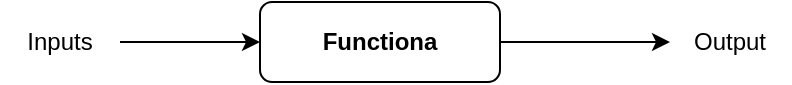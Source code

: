 <mxfile version="16.5.2" type="device" pages="4"><diagram id="hsyNpyRyJTjUMFK70wxw" name="Page-1"><mxGraphModel dx="1038" dy="579" grid="1" gridSize="10" guides="1" tooltips="1" connect="1" arrows="1" fold="1" page="1" pageScale="1" pageWidth="827" pageHeight="1169" math="0" shadow="0"><root><mxCell id="0"/><mxCell id="1" parent="0"/><mxCell id="WeBnEhm-hxTHZ3uwG5Qv-5" value="" style="edgeStyle=orthogonalEdgeStyle;rounded=0;orthogonalLoop=1;jettySize=auto;html=1;" parent="1" source="WeBnEhm-hxTHZ3uwG5Qv-1" target="WeBnEhm-hxTHZ3uwG5Qv-3" edge="1"><mxGeometry relative="1" as="geometry"/></mxCell><mxCell id="WeBnEhm-hxTHZ3uwG5Qv-1" value="Functiona" style="rounded=1;whiteSpace=wrap;html=1;fontStyle=1;fontSize=12;" parent="1" vertex="1"><mxGeometry x="360" y="190" width="120" height="40" as="geometry"/></mxCell><mxCell id="WeBnEhm-hxTHZ3uwG5Qv-4" value="" style="edgeStyle=orthogonalEdgeStyle;rounded=0;orthogonalLoop=1;jettySize=auto;html=1;" parent="1" source="WeBnEhm-hxTHZ3uwG5Qv-2" target="WeBnEhm-hxTHZ3uwG5Qv-1" edge="1"><mxGeometry relative="1" as="geometry"/></mxCell><mxCell id="WeBnEhm-hxTHZ3uwG5Qv-2" value="Inputs" style="text;html=1;strokeColor=none;fillColor=none;align=center;verticalAlign=middle;whiteSpace=wrap;rounded=0;" parent="1" vertex="1"><mxGeometry x="230" y="195" width="60" height="30" as="geometry"/></mxCell><mxCell id="WeBnEhm-hxTHZ3uwG5Qv-3" value="Output" style="text;html=1;strokeColor=none;fillColor=none;align=center;verticalAlign=middle;whiteSpace=wrap;rounded=0;" parent="1" vertex="1"><mxGeometry x="565" y="195" width="60" height="30" as="geometry"/></mxCell></root></mxGraphModel></diagram><diagram id="7RSyfGgVlybL7doBMe5u" name="Page-2"><mxGraphModel dx="1221" dy="681" grid="1" gridSize="10" guides="1" tooltips="1" connect="1" arrows="1" fold="1" page="1" pageScale="1" pageWidth="827" pageHeight="1169" math="0" shadow="0"><root><mxCell id="PNDTk3BeWDkKNYhmIZ0i-0"/><mxCell id="PNDTk3BeWDkKNYhmIZ0i-1" parent="PNDTk3BeWDkKNYhmIZ0i-0"/><mxCell id="PNDTk3BeWDkKNYhmIZ0i-2" value="Java + Kotlin Compilation" style="text;html=1;strokeColor=none;fillColor=none;align=center;verticalAlign=middle;whiteSpace=wrap;rounded=0;fontFamily=Verdana;fontSize=14;fontColor=#CC6600;fontStyle=1" vertex="1" parent="PNDTk3BeWDkKNYhmIZ0i-1"><mxGeometry x="149" y="411" width="210" height="30" as="geometry"/></mxCell><mxCell id="PNDTk3BeWDkKNYhmIZ0i-3" value="" style="shape=note;whiteSpace=wrap;html=1;backgroundOutline=1;darkOpacity=0.05;fontFamily=Verdana;fontSize=12;fontColor=#000000;" vertex="1" parent="PNDTk3BeWDkKNYhmIZ0i-1"><mxGeometry x="330" y="470" width="48" height="60" as="geometry"/></mxCell><mxCell id="PNDTk3BeWDkKNYhmIZ0i-13" style="edgeStyle=orthogonalEdgeStyle;rounded=0;orthogonalLoop=1;jettySize=auto;html=1;entryX=0.23;entryY=0.41;entryDx=0;entryDy=0;entryPerimeter=0;fontFamily=Verdana;fontSize=12;fontColor=#000000;" edge="1" parent="PNDTk3BeWDkKNYhmIZ0i-1" source="PNDTk3BeWDkKNYhmIZ0i-4" target="PNDTk3BeWDkKNYhmIZ0i-11"><mxGeometry relative="1" as="geometry"/></mxCell><mxCell id="PNDTk3BeWDkKNYhmIZ0i-4" value="" style="shape=note;whiteSpace=wrap;html=1;backgroundOutline=1;darkOpacity=0.05;fontFamily=Verdana;fontSize=12;fontColor=#000000;" vertex="1" parent="PNDTk3BeWDkKNYhmIZ0i-1"><mxGeometry x="330" y="560" width="48" height="60" as="geometry"/></mxCell><mxCell id="PNDTk3BeWDkKNYhmIZ0i-5" value="" style="shape=note;whiteSpace=wrap;html=1;backgroundOutline=1;darkOpacity=0.05;fontFamily=Verdana;fontSize=12;fontColor=#000000;" vertex="1" parent="PNDTk3BeWDkKNYhmIZ0i-1"><mxGeometry x="330" y="650" width="48" height="60" as="geometry"/></mxCell><mxCell id="PNDTk3BeWDkKNYhmIZ0i-9" value="javac" style="edgeStyle=orthogonalEdgeStyle;rounded=0;orthogonalLoop=1;jettySize=auto;html=1;entryX=0;entryY=0.5;entryDx=0;entryDy=0;entryPerimeter=0;fontFamily=Verdana;fontSize=12;fontColor=#000000;" edge="1" parent="PNDTk3BeWDkKNYhmIZ0i-1" source="PNDTk3BeWDkKNYhmIZ0i-7" target="PNDTk3BeWDkKNYhmIZ0i-3"><mxGeometry relative="1" as="geometry"/></mxCell><mxCell id="PNDTk3BeWDkKNYhmIZ0i-7" value="Java" style="shape=note;size=20;whiteSpace=wrap;html=1;fontFamily=Verdana;fontSize=12;fontColor=#000000;" vertex="1" parent="PNDTk3BeWDkKNYhmIZ0i-1"><mxGeometry x="169" y="470" width="54" height="60" as="geometry"/></mxCell><mxCell id="PNDTk3BeWDkKNYhmIZ0i-10" value="kotlinc-jvm" style="edgeStyle=orthogonalEdgeStyle;rounded=0;orthogonalLoop=1;jettySize=auto;html=1;entryX=0;entryY=0.5;entryDx=0;entryDy=0;entryPerimeter=0;fontFamily=Verdana;fontSize=12;fontColor=#000000;" edge="1" parent="PNDTk3BeWDkKNYhmIZ0i-1" source="PNDTk3BeWDkKNYhmIZ0i-8" target="PNDTk3BeWDkKNYhmIZ0i-5"><mxGeometry relative="1" as="geometry"/></mxCell><mxCell id="PNDTk3BeWDkKNYhmIZ0i-8" value="Kotlin" style="shape=note;size=20;whiteSpace=wrap;html=1;fontFamily=Verdana;fontSize=12;fontColor=#000000;" vertex="1" parent="PNDTk3BeWDkKNYhmIZ0i-1"><mxGeometry x="169" y="650" width="54" height="60" as="geometry"/></mxCell><mxCell id="PNDTk3BeWDkKNYhmIZ0i-17" value="" style="edgeStyle=orthogonalEdgeStyle;rounded=0;orthogonalLoop=1;jettySize=auto;html=1;fontFamily=Verdana;fontSize=12;fontColor=#000000;" edge="1" parent="PNDTk3BeWDkKNYhmIZ0i-1" source="PNDTk3BeWDkKNYhmIZ0i-11" target="PNDTk3BeWDkKNYhmIZ0i-15"><mxGeometry relative="1" as="geometry"/></mxCell><mxCell id="PNDTk3BeWDkKNYhmIZ0i-11" value="JVM" style="verticalLabelPosition=bottom;html=1;verticalAlign=top;align=center;strokeColor=none;fillColor=#00BEF2;shape=mxgraph.azure.automation;pointerEvents=1;fontFamily=Verdana;fontSize=12;fontColor=#000000;" vertex="1" parent="PNDTk3BeWDkKNYhmIZ0i-1"><mxGeometry x="505" y="571" width="50" height="45" as="geometry"/></mxCell><mxCell id="PNDTk3BeWDkKNYhmIZ0i-14" style="edgeStyle=orthogonalEdgeStyle;rounded=0;orthogonalLoop=1;jettySize=auto;html=1;entryX=0.05;entryY=0.95;entryDx=0;entryDy=0;entryPerimeter=0;fontFamily=Verdana;fontSize=12;fontColor=#000000;" edge="1" parent="PNDTk3BeWDkKNYhmIZ0i-1" source="PNDTk3BeWDkKNYhmIZ0i-12" target="PNDTk3BeWDkKNYhmIZ0i-11"><mxGeometry relative="1" as="geometry"/></mxCell><mxCell id="PNDTk3BeWDkKNYhmIZ0i-12" value="Kotlin Runtime" style="verticalLabelPosition=bottom;html=1;verticalAlign=top;align=center;strokeColor=none;fillColor=#00BEF2;shape=mxgraph.azure.startup_task;pointerEvents=1;fontFamily=Verdana;fontSize=12;fontColor=#000000;" vertex="1" parent="PNDTk3BeWDkKNYhmIZ0i-1"><mxGeometry x="425" y="650" width="47.5" height="50" as="geometry"/></mxCell><mxCell id="PNDTk3BeWDkKNYhmIZ0i-15" value="Output" style="text;html=1;strokeColor=none;fillColor=none;align=center;verticalAlign=middle;whiteSpace=wrap;rounded=0;fontFamily=Verdana;fontSize=12;fontColor=#000000;" vertex="1" parent="PNDTk3BeWDkKNYhmIZ0i-1"><mxGeometry x="619" y="578" width="60" height="30" as="geometry"/></mxCell><mxCell id="PNDTk3BeWDkKNYhmIZ0i-18" value="Byte Code (.class files)" style="text;html=1;strokeColor=none;fillColor=none;align=center;verticalAlign=middle;whiteSpace=wrap;rounded=0;fontFamily=Verdana;fontSize=12;fontColor=#000000;fontStyle=1" vertex="1" parent="PNDTk3BeWDkKNYhmIZ0i-1"><mxGeometry x="279" y="736" width="210" height="30" as="geometry"/></mxCell></root></mxGraphModel></diagram><diagram id="gaCAFsDhGE54aKdW_EXY" name="Page-3"><mxGraphModel dx="865" dy="483" grid="1" gridSize="10" guides="1" tooltips="1" connect="1" arrows="1" fold="1" page="1" pageScale="1" pageWidth="827" pageHeight="1169" math="0" shadow="0"><root><mxCell id="eMz4RtTIrNbaCR_rzPWU-0"/><mxCell id="eMz4RtTIrNbaCR_rzPWU-1" parent="eMz4RtTIrNbaCR_rzPWU-0"/><mxCell id="eMz4RtTIrNbaCR_rzPWU-3" value="&lt;b style=&quot;font-weight: normal&quot; id=&quot;docs-internal-guid-5cc09bc9-7fff-b22a-a557-b91e1d5cc7d3&quot;&gt;&lt;p dir=&quot;ltr&quot; style=&quot;line-height: 1.38 ; margin-top: 0pt ; margin-bottom: 0pt&quot;&gt;&lt;span style=&quot;font-size: 13pt; font-family: &amp;quot;courier new&amp;quot;; color: rgb(0, 51, 179); background-color: rgb(255, 255, 255); font-weight: 400; font-style: normal; font-variant: normal; text-decoration: none; vertical-align: baseline;&quot;&gt;fun &lt;/span&gt;&lt;span style=&quot;font-size: 13pt; font-family: &amp;quot;courier new&amp;quot;; color: rgb(0, 98, 122); background-color: rgb(255, 255, 255); font-weight: 400; font-style: normal; font-variant: normal; text-decoration: none; vertical-align: baseline;&quot;&gt;main&lt;/span&gt;&lt;span style=&quot;font-size: 13pt; font-family: &amp;quot;courier new&amp;quot;; color: rgb(8, 8, 8); background-color: rgb(255, 255, 255); font-weight: 400; font-style: normal; font-variant: normal; text-decoration: none; vertical-align: baseline;&quot;&gt;(args: &lt;/span&gt;&lt;span style=&quot;font-size: 13pt; font-family: &amp;quot;courier new&amp;quot;; color: rgb(0, 0, 0); background-color: rgb(255, 255, 255); font-weight: 400; font-style: normal; font-variant: normal; text-decoration: none; vertical-align: baseline;&quot;&gt;Array&lt;/span&gt;&lt;span style=&quot;font-size: 13pt; font-family: &amp;quot;courier new&amp;quot;; color: rgb(8, 8, 8); background-color: rgb(255, 255, 255); font-weight: 400; font-style: normal; font-variant: normal; text-decoration: none; vertical-align: baseline;&quot;&gt;&amp;lt;&lt;/span&gt;&lt;span style=&quot;font-size: 13pt; font-family: &amp;quot;courier new&amp;quot;; color: rgb(0, 0, 0); background-color: rgb(255, 255, 255); font-weight: 400; font-style: normal; font-variant: normal; text-decoration: none; vertical-align: baseline;&quot;&gt;String&lt;/span&gt;&lt;span style=&quot;font-size: 13pt; font-family: &amp;quot;courier new&amp;quot;; color: rgb(8, 8, 8); background-color: rgb(255, 255, 255); font-weight: 400; font-style: normal; font-variant: normal; text-decoration: none; vertical-align: baseline;&quot;&gt;&amp;gt;) {&lt;/span&gt;&lt;/p&gt;&lt;p dir=&quot;ltr&quot; style=&quot;line-height: 1.38 ; margin-top: 0pt ; margin-bottom: 0pt&quot;&gt;&lt;span style=&quot;font-size: 13pt; font-family: &amp;quot;courier new&amp;quot;; color: rgb(8, 8, 8); background-color: rgb(255, 255, 255); font-weight: 400; font-style: normal; font-variant: normal; text-decoration: none; vertical-align: baseline;&quot;&gt;&amp;nbsp;&amp;nbsp;&amp;nbsp;&lt;/span&gt;&lt;span style=&quot;font-size: 13pt; font-family: &amp;quot;courier new&amp;quot;; color: rgb(0, 98, 122); background-color: rgb(255, 255, 255); font-weight: 400; font-style: italic; font-variant: normal; text-decoration: none; vertical-align: baseline;&quot;&gt;println&lt;/span&gt;&lt;span style=&quot;font-size: 13pt; font-family: &amp;quot;courier new&amp;quot;; color: rgb(8, 8, 8); background-color: rgb(255, 255, 255); font-weight: 400; font-style: normal; font-variant: normal; text-decoration: none; vertical-align: baseline;&quot;&gt;(&lt;/span&gt;&lt;span style=&quot;font-size: 13pt; font-family: &amp;quot;courier new&amp;quot;; color: rgb(6, 125, 23); background-color: rgb(255, 255, 255); font-weight: 400; font-style: normal; font-variant: normal; text-decoration: none; vertical-align: baseline;&quot;&gt;&quot;Hello, World!&quot;&lt;/span&gt;&lt;span style=&quot;font-size: 13pt; font-family: &amp;quot;courier new&amp;quot;; color: rgb(8, 8, 8); background-color: rgb(255, 255, 255); font-weight: 400; font-style: normal; font-variant: normal; text-decoration: none; vertical-align: baseline;&quot;&gt;)&lt;/span&gt;&lt;/p&gt;&lt;p dir=&quot;ltr&quot; style=&quot;line-height: 1.38 ; margin-top: 0pt ; margin-bottom: 0pt&quot;&gt;&lt;span style=&quot;font-size: 13pt; font-family: &amp;quot;courier new&amp;quot;; color: rgb(8, 8, 8); background-color: rgb(255, 255, 255); font-weight: 400; font-style: normal; font-variant: normal; text-decoration: none; vertical-align: baseline;&quot;&gt;}&lt;/span&gt;&lt;/p&gt;&lt;p dir=&quot;ltr&quot; style=&quot;line-height: 1.38 ; margin-top: 0pt ; margin-bottom: 0pt&quot;&gt;&lt;span style=&quot;font-size: 13pt; font-family: &amp;quot;courier new&amp;quot;; color: rgb(8, 8, 8); background-color: rgb(255, 255, 255); font-weight: 400; font-style: normal; font-variant: normal; text-decoration: none; vertical-align: baseline;&quot;&gt;Output: Hello, World!&lt;/span&gt;&lt;/p&gt;&lt;/b&gt;&lt;br class=&quot;Apple-interchange-newline&quot;&gt;" style="text;whiteSpace=wrap;html=1;fillColor=none;" vertex="1" parent="eMz4RtTIrNbaCR_rzPWU-1"><mxGeometry x="239" y="520" width="350" height="130" as="geometry"/></mxCell></root></mxGraphModel></diagram><diagram id="c7i4y_2dBCa2l9yugN6m" name="Page-4"><mxGraphModel dx="2595" dy="1448" grid="1" gridSize="10" guides="1" tooltips="1" connect="1" arrows="1" fold="1" page="1" pageScale="1" pageWidth="827" pageHeight="1169" math="0" shadow="0"><root><mxCell id="Z-CjbtHR75VqKgtT9k_0-0"/><mxCell id="Z-CjbtHR75VqKgtT9k_0-1" parent="Z-CjbtHR75VqKgtT9k_0-0"/><mxCell id="4w66vLV5gTYOEWK9XSA2-9" value="" style="group" vertex="1" connectable="0" parent="Z-CjbtHR75VqKgtT9k_0-1"><mxGeometry x="279" y="380" width="470" height="230" as="geometry"/></mxCell><mxCell id="4w66vLV5gTYOEWK9XSA2-3" value="&lt;p dir=&quot;ltr&quot; style=&quot;font-weight: 400 ; line-height: 1.38 ; text-align: justify ; margin-top: 0pt ; margin-bottom: 0pt&quot;&gt;&lt;span style=&quot;font-size: 13pt ; font-family: &amp;#34;courier new&amp;#34; ; color: rgb(0 , 51 , 179) ; background-color: rgb(255 , 255 , 255) ; vertical-align: baseline&quot;&gt;public class&amp;nbsp;&lt;/span&gt;&lt;span style=&quot;font-size: 13pt ; font-family: &amp;#34;courier new&amp;#34; ; background-color: rgb(255 , 255 , 255) ; vertical-align: baseline&quot;&gt;Tutorial&amp;nbsp;&lt;/span&gt;&lt;span style=&quot;font-size: 13pt ; font-family: &amp;#34;courier new&amp;#34; ; color: rgb(8 , 8 , 8) ; background-color: rgb(255 , 255 , 255) ; vertical-align: baseline&quot;&gt;{&lt;/span&gt;&lt;/p&gt;&lt;p dir=&quot;ltr&quot; style=&quot;font-weight: 400 ; line-height: 1.38 ; text-align: justify ; margin-top: 0pt ; margin-bottom: 0pt&quot;&gt;&lt;span style=&quot;font-size: 13pt ; font-family: &amp;#34;courier new&amp;#34; ; color: rgb(8 , 8 , 8) ; background-color: rgb(255 , 255 , 255) ; vertical-align: baseline&quot;&gt;&amp;nbsp;&amp;nbsp;&amp;nbsp;&lt;/span&gt;&lt;span style=&quot;font-size: 13pt ; font-family: &amp;#34;courier new&amp;#34; ; color: rgb(0 , 51 , 179) ; background-color: rgb(255 , 255 , 255) ; vertical-align: baseline&quot;&gt;public static void&amp;nbsp;&lt;/span&gt;&lt;span style=&quot;font-size: 13pt ; font-family: &amp;#34;courier new&amp;#34; ; color: rgb(0 , 98 , 122) ; background-color: rgb(255 , 255 , 255) ; vertical-align: baseline&quot;&gt;main&lt;/span&gt;&lt;span style=&quot;font-size: 13pt ; font-family: &amp;#34;courier new&amp;#34; ; color: rgb(8 , 8 , 8) ; background-color: rgb(255 , 255 , 255) ; vertical-align: baseline&quot;&gt;(&lt;/span&gt;&lt;span style=&quot;font-size: 13pt ; font-family: &amp;#34;courier new&amp;#34; ; background-color: rgb(255 , 255 , 255) ; vertical-align: baseline&quot;&gt;String&lt;/span&gt;&lt;span style=&quot;font-size: 13pt ; font-family: &amp;#34;courier new&amp;#34; ; color: rgb(8 , 8 , 8) ; background-color: rgb(255 , 255 , 255) ; vertical-align: baseline&quot;&gt;[] args) {&lt;/span&gt;&lt;/p&gt;&lt;p dir=&quot;ltr&quot; style=&quot;font-weight: 400 ; line-height: 1.38 ; text-align: justify ; margin-top: 0pt ; margin-bottom: 0pt&quot;&gt;&lt;span style=&quot;font-size: 13pt ; font-family: &amp;#34;courier new&amp;#34; ; color: rgb(8 , 8 , 8) ; background-color: rgb(255 , 255 , 255) ; vertical-align: baseline&quot;&gt;&amp;nbsp;&amp;nbsp;&amp;nbsp;&amp;nbsp;&amp;nbsp;&amp;nbsp;&amp;nbsp;&lt;/span&gt;&lt;span style=&quot;font-size: 13pt ; font-family: &amp;#34;courier new&amp;#34; ; background-color: rgb(255 , 255 , 255) ; vertical-align: baseline&quot;&gt;System&lt;/span&gt;&lt;span style=&quot;font-size: 13pt ; font-family: &amp;#34;courier new&amp;#34; ; color: rgb(8 , 8 , 8) ; background-color: rgb(255 , 255 , 255) ; vertical-align: baseline&quot;&gt;.&lt;/span&gt;&lt;span style=&quot;font-size: 13pt ; font-family: &amp;#34;courier new&amp;#34; ; color: rgb(135 , 16 , 148) ; background-color: rgb(255 , 255 , 255) ; font-style: italic ; vertical-align: baseline&quot;&gt;out&lt;/span&gt;&lt;span style=&quot;font-size: 13pt ; font-family: &amp;#34;courier new&amp;#34; ; color: rgb(8 , 8 , 8) ; background-color: rgb(255 , 255 , 255) ; vertical-align: baseline&quot;&gt;.println(&lt;/span&gt;&lt;span style=&quot;font-size: 13pt ; font-family: &amp;#34;courier new&amp;#34; ; color: rgb(6 , 125 , 23) ; background-color: rgb(255 , 255 , 255) ; vertical-align: baseline&quot;&gt;&quot;Hello, World!&quot;&lt;/span&gt;&lt;span style=&quot;font-size: 13pt ; font-family: &amp;#34;courier new&amp;#34; ; color: rgb(8 , 8 , 8) ; background-color: rgb(255 , 255 , 255) ; vertical-align: baseline&quot;&gt;);&lt;/span&gt;&lt;/p&gt;&lt;p dir=&quot;ltr&quot; style=&quot;font-weight: 400 ; line-height: 1.38 ; text-align: justify ; margin-top: 0pt ; margin-bottom: 0pt&quot;&gt;&lt;span style=&quot;font-size: 13pt ; font-family: &amp;#34;courier new&amp;#34; ; color: rgb(8 , 8 , 8) ; background-color: rgb(255 , 255 , 255) ; vertical-align: baseline&quot;&gt;&amp;nbsp;&amp;nbsp;&amp;nbsp;}&lt;/span&gt;&lt;/p&gt;&lt;p dir=&quot;ltr&quot; style=&quot;font-weight: 400 ; line-height: 1.38 ; text-align: justify ; margin-top: 0pt ; margin-bottom: 0pt&quot;&gt;&lt;span style=&quot;font-size: 13pt ; font-family: &amp;#34;courier new&amp;#34; ; color: rgb(8 , 8 , 8) ; background-color: rgb(255 , 255 , 255) ; vertical-align: baseline&quot;&gt;}&lt;/span&gt;&lt;/p&gt;&lt;p dir=&quot;ltr&quot; style=&quot;font-weight: 400 ; line-height: 1.38 ; text-align: justify ; margin-top: 0pt ; margin-bottom: 0pt&quot;&gt;&lt;span style=&quot;font-size: 13pt ; font-family: &amp;#34;courier new&amp;#34; ; color: rgb(8 , 8 , 8) ; background-color: rgb(255 , 255 , 255) ; vertical-align: baseline&quot;&gt;Output: Hello, World!&lt;/span&gt;&lt;/p&gt;&lt;div&gt;&lt;span style=&quot;font-size: 13pt ; font-family: &amp;#34;courier new&amp;#34; ; color: rgb(8 , 8 , 8) ; background-color: rgb(255 , 255 , 255) ; vertical-align: baseline&quot;&gt;&lt;br&gt;&lt;/span&gt;&lt;/div&gt;" style="shape=folder;fontStyle=1;spacingTop=10;tabWidth=110;tabHeight=30;tabPosition=left;html=1;fillColor=none;" vertex="1" parent="4w66vLV5gTYOEWK9XSA2-9"><mxGeometry width="470.0" height="230.0" as="geometry"/></mxCell><mxCell id="4w66vLV5gTYOEWK9XSA2-4" value="Java" style="text;align=center;fontStyle=1;verticalAlign=middle;spacingLeft=3;spacingRight=3;strokeColor=none;rotatable=0;points=[[0,0.5],[1,0.5]];portConstraint=eastwest;fillColor=none;" vertex="1" parent="4w66vLV5gTYOEWK9XSA2-9"><mxGeometry width="110" height="28.75" as="geometry"/></mxCell><mxCell id="4w66vLV5gTYOEWK9XSA2-10" value="" style="group" vertex="1" connectable="0" parent="Z-CjbtHR75VqKgtT9k_0-1"><mxGeometry x="79" y="610" width="340.0" height="180" as="geometry"/></mxCell><mxCell id="4w66vLV5gTYOEWK9XSA2-7" value="&lt;p dir=&quot;ltr&quot; style=&quot;line-height: 1.38 ; text-align: justify ; margin-top: 0pt ; margin-bottom: 0pt&quot;&gt;&lt;span style=&quot;font-size: 13pt ; font-family: &amp;#34;courier new&amp;#34; ; color: rgb(0 , 51 , 179) ; background-color: rgb(255 , 255 , 255) ; font-weight: 400 ; font-style: normal ; font-variant: normal ; text-decoration: none ; vertical-align: baseline&quot;&gt;fun &lt;/span&gt;&lt;span style=&quot;font-size: 13pt ; font-family: &amp;#34;courier new&amp;#34; ; color: rgb(0 , 98 , 122) ; background-color: rgb(255 , 255 , 255) ; font-weight: 400 ; font-style: normal ; font-variant: normal ; text-decoration: none ; vertical-align: baseline&quot;&gt;main&lt;/span&gt;&lt;span style=&quot;font-size: 13pt ; font-family: &amp;#34;courier new&amp;#34; ; color: rgb(8 , 8 , 8) ; background-color: rgb(255 , 255 , 255) ; font-weight: 400 ; font-style: normal ; font-variant: normal ; text-decoration: none ; vertical-align: baseline&quot;&gt;(args: &lt;/span&gt;&lt;span style=&quot;font-size: 13pt ; font-family: &amp;#34;courier new&amp;#34; ; color: rgb(0 , 0 , 0) ; background-color: rgb(255 , 255 , 255) ; font-weight: 400 ; font-style: normal ; font-variant: normal ; text-decoration: none ; vertical-align: baseline&quot;&gt;Array&lt;/span&gt;&lt;span style=&quot;font-size: 13pt ; font-family: &amp;#34;courier new&amp;#34; ; color: rgb(8 , 8 , 8) ; background-color: rgb(255 , 255 , 255) ; font-weight: 400 ; font-style: normal ; font-variant: normal ; text-decoration: none ; vertical-align: baseline&quot;&gt;&amp;lt;&lt;/span&gt;&lt;span style=&quot;font-size: 13pt ; font-family: &amp;#34;courier new&amp;#34; ; color: rgb(0 , 0 , 0) ; background-color: rgb(255 , 255 , 255) ; font-weight: 400 ; font-style: normal ; font-variant: normal ; text-decoration: none ; vertical-align: baseline&quot;&gt;String&lt;/span&gt;&lt;span style=&quot;font-size: 13pt ; font-family: &amp;#34;courier new&amp;#34; ; color: rgb(8 , 8 , 8) ; background-color: rgb(255 , 255 , 255) ; font-weight: 400 ; font-style: normal ; font-variant: normal ; text-decoration: none ; vertical-align: baseline&quot;&gt;&amp;gt;) {&lt;/span&gt;&lt;/p&gt;&lt;p dir=&quot;ltr&quot; style=&quot;line-height: 1.38 ; text-align: justify ; margin-top: 0pt ; margin-bottom: 0pt&quot;&gt;&lt;span style=&quot;font-size: 13pt ; font-family: &amp;#34;courier new&amp;#34; ; color: rgb(8 , 8 , 8) ; background-color: rgb(255 , 255 , 255) ; font-weight: 400 ; font-style: normal ; font-variant: normal ; text-decoration: none ; vertical-align: baseline&quot;&gt;&amp;nbsp;&amp;nbsp;&amp;nbsp;&lt;/span&gt;&lt;span style=&quot;font-size: 13pt ; font-family: &amp;#34;courier new&amp;#34; ; color: rgb(0 , 98 , 122) ; background-color: rgb(255 , 255 , 255) ; font-weight: 400 ; font-style: italic ; font-variant: normal ; text-decoration: none ; vertical-align: baseline&quot;&gt;println&lt;/span&gt;&lt;span style=&quot;font-size: 13pt ; font-family: &amp;#34;courier new&amp;#34; ; color: rgb(8 , 8 , 8) ; background-color: rgb(255 , 255 , 255) ; font-weight: 400 ; font-style: normal ; font-variant: normal ; text-decoration: none ; vertical-align: baseline&quot;&gt;(&lt;/span&gt;&lt;span style=&quot;font-size: 13pt ; font-family: &amp;#34;courier new&amp;#34; ; color: rgb(6 , 125 , 23) ; background-color: rgb(255 , 255 , 255) ; font-weight: 400 ; font-style: normal ; font-variant: normal ; text-decoration: none ; vertical-align: baseline&quot;&gt;&quot;Hello, World!&quot;&lt;/span&gt;&lt;span style=&quot;font-size: 13pt ; font-family: &amp;#34;courier new&amp;#34; ; color: rgb(8 , 8 , 8) ; background-color: rgb(255 , 255 , 255) ; font-weight: 400 ; font-style: normal ; font-variant: normal ; text-decoration: none ; vertical-align: baseline&quot;&gt;)&lt;/span&gt;&lt;/p&gt;&lt;p dir=&quot;ltr&quot; style=&quot;line-height: 1.38 ; text-align: justify ; margin-top: 0pt ; margin-bottom: 0pt&quot;&gt;&lt;span style=&quot;font-size: 13pt ; font-family: &amp;#34;courier new&amp;#34; ; color: rgb(8 , 8 , 8) ; background-color: rgb(255 , 255 , 255) ; font-weight: 400 ; font-style: normal ; font-variant: normal ; text-decoration: none ; vertical-align: baseline&quot;&gt;}&lt;/span&gt;&lt;/p&gt;&lt;p dir=&quot;ltr&quot; style=&quot;font-weight: 400 ; line-height: 1.38 ; text-align: justify ; margin-top: 0pt ; margin-bottom: 0pt&quot;&gt;&lt;span id=&quot;docs-internal-guid-2bf86e7d-7fff-d704-6f9b-7296ec37d972&quot;&gt;&lt;/span&gt;&lt;/p&gt;&lt;p dir=&quot;ltr&quot; style=&quot;line-height: 1.38 ; text-align: justify ; margin-top: 0pt ; margin-bottom: 0pt&quot;&gt;&lt;span style=&quot;font-size: 13pt ; font-family: &amp;#34;courier new&amp;#34; ; color: rgb(8 , 8 , 8) ; background-color: rgb(255 , 255 , 255) ; font-weight: 400 ; font-style: normal ; font-variant: normal ; text-decoration: none ; vertical-align: baseline&quot;&gt;Output: Hello, World!&lt;/span&gt;&lt;/p&gt;" style="shape=folder;fontStyle=1;spacingTop=10;tabWidth=110;tabHeight=30;tabPosition=left;html=1;fillColor=none;" vertex="1" parent="4w66vLV5gTYOEWK9XSA2-10"><mxGeometry width="340.0" height="180.0" as="geometry"/></mxCell><mxCell id="4w66vLV5gTYOEWK9XSA2-8" value="Kotlin" style="text;align=center;fontStyle=1;verticalAlign=middle;spacingLeft=3;spacingRight=3;strokeColor=none;rotatable=0;points=[[0,0.5],[1,0.5]];portConstraint=eastwest;fillColor=none;" vertex="1" parent="4w66vLV5gTYOEWK9XSA2-10"><mxGeometry width="110" height="30" as="geometry"/></mxCell></root></mxGraphModel></diagram></mxfile>